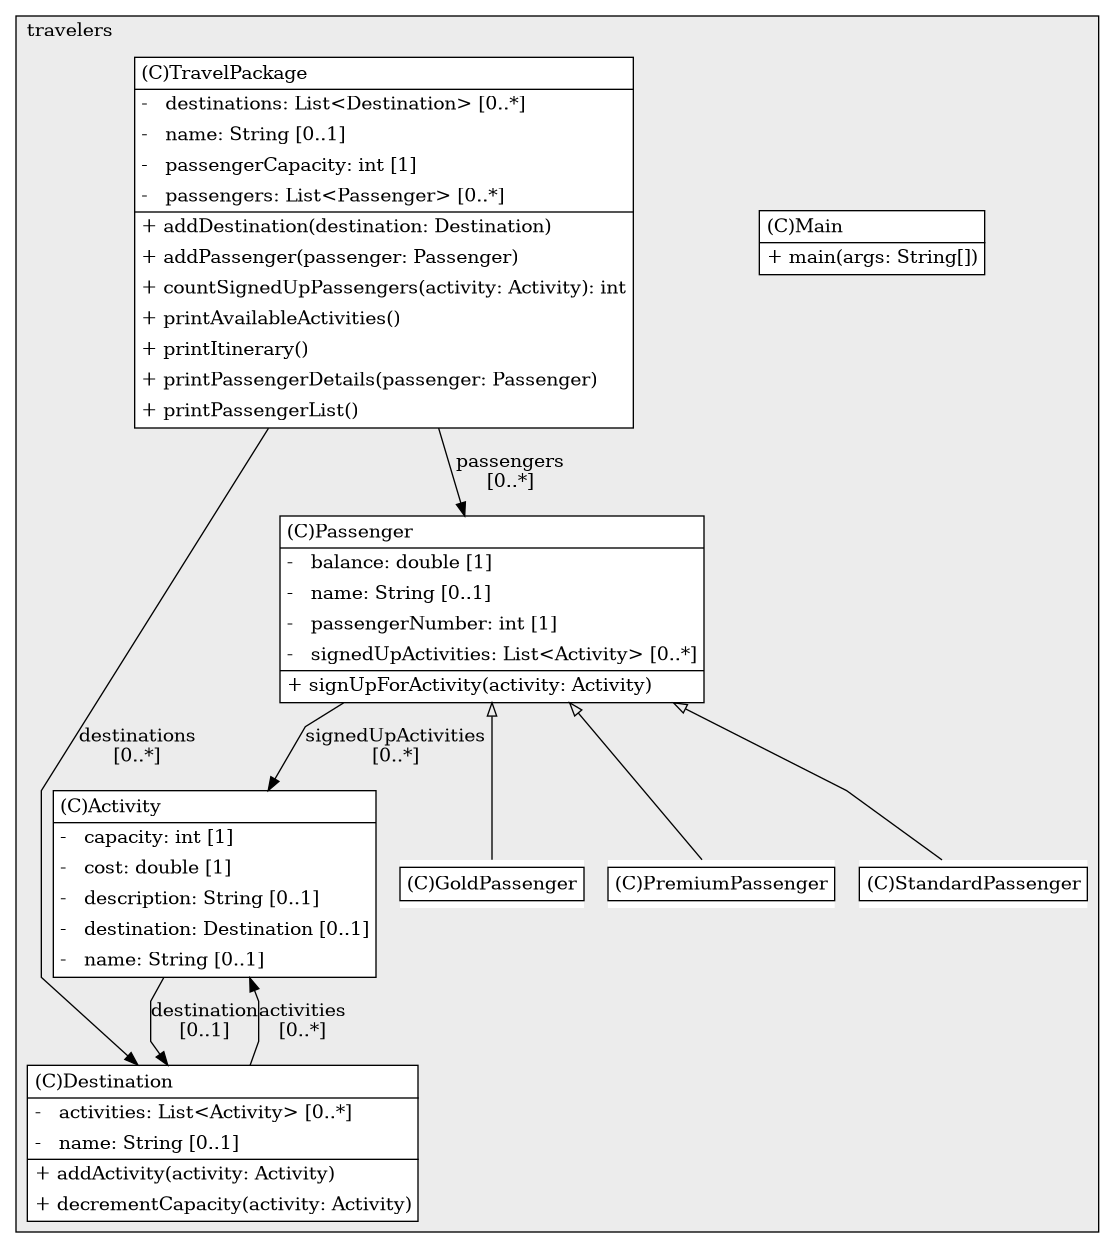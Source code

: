 @startuml main

/' diagram meta data start
config=StructureConfiguration;
{
  "projectClassification": {
    "searchMode": "OpenProject", // OpenProject, AllProjects
    "includedProjects": "",
    "pathEndKeywords": "*.impl",
    "isClientPath": "",
    "isClientName": "",
    "isTestPath": "",
    "isTestName": "",
    "isMappingPath": "",
    "isMappingName": "",
    "isDataAccessPath": "",
    "isDataAccessName": "",
    "isDataStructurePath": "",
    "isDataStructureName": "",
    "isInterfaceStructuresPath": "",
    "isInterfaceStructuresName": "",
    "isEntryPointPath": "",
    "isEntryPointName": "",
    "treatFinalFieldsAsMandatory": false
  },
  "graphRestriction": {
    "classPackageExcludeFilter": "",
    "classPackageIncludeFilter": "",
    "classNameExcludeFilter": "",
    "classNameIncludeFilter": "",
    "methodNameExcludeFilter": "",
    "methodNameIncludeFilter": "",
    "removeByInheritance": "", // inheritance/annotation based filtering is done in a second step
    "removeByAnnotation": "",
    "removeByClassPackage": "", // cleanup the graph after inheritance/annotation based filtering is done
    "removeByClassName": "",
    "cutMappings": false,
    "cutEnum": true,
    "cutTests": true,
    "cutClient": true,
    "cutDataAccess": false,
    "cutInterfaceStructures": false,
    "cutDataStructures": false,
    "cutGetterAndSetter": true,
    "cutConstructors": true
  },
  "graphTraversal": {
    "forwardDepth": 6,
    "backwardDepth": 6,
    "classPackageExcludeFilter": "",
    "classPackageIncludeFilter": "",
    "classNameExcludeFilter": "",
    "classNameIncludeFilter": "",
    "methodNameExcludeFilter": "",
    "methodNameIncludeFilter": "",
    "hideMappings": false,
    "hideDataStructures": false,
    "hidePrivateMethods": true,
    "hideInterfaceCalls": true, // indirection: implementation -> interface (is hidden) -> implementation
    "onlyShowApplicationEntryPoints": false, // root node is included
    "useMethodCallsForStructureDiagram": "ForwardOnly" // ForwardOnly, BothDirections, No
  },
  "details": {
    "aggregation": "GroupByClass", // ByClass, GroupByClass, None
    "showClassGenericTypes": true,
    "showMethods": true,
    "showMethodParameterNames": true,
    "showMethodParameterTypes": true,
    "showMethodReturnType": true,
    "showPackageLevels": 2,
    "showDetailedClassStructure": true
  },
  "rootClass": "com.travelers.Main",
  "extensionCallbackMethod": "" // qualified.class.name#methodName - signature: public static String method(String)
}
diagram meta data end '/



digraph g {
    rankdir="TB"
    splines=polyline
    

'nodes 
subgraph cluster_1268939788 { 
   	label=travelers
	labeljust=l
	fillcolor="#ececec"
	style=filled
   
   Activity686236639[
	label=<<TABLE BORDER="1" CELLBORDER="0" CELLPADDING="4" CELLSPACING="0">
<TR><TD ALIGN="LEFT" >(C)Activity</TD></TR>
<HR/>
<TR><TD ALIGN="LEFT" >-   capacity: int [1]</TD></TR>
<TR><TD ALIGN="LEFT" >-   cost: double [1]</TD></TR>
<TR><TD ALIGN="LEFT" >-   description: String [0..1]</TD></TR>
<TR><TD ALIGN="LEFT" >-   destination: Destination [0..1]</TD></TR>
<TR><TD ALIGN="LEFT" >-   name: String [0..1]</TD></TR>
</TABLE>>
	style=filled
	margin=0
	shape=plaintext
	fillcolor="#FFFFFF"
];

Destination686236639[
	label=<<TABLE BORDER="1" CELLBORDER="0" CELLPADDING="4" CELLSPACING="0">
<TR><TD ALIGN="LEFT" >(C)Destination</TD></TR>
<HR/>
<TR><TD ALIGN="LEFT" >-   activities: List&lt;Activity&gt; [0..*]</TD></TR>
<TR><TD ALIGN="LEFT" >-   name: String [0..1]</TD></TR>
<HR/>
<TR><TD ALIGN="LEFT" >+ addActivity(activity: Activity)</TD></TR>
<TR><TD ALIGN="LEFT" >+ decrementCapacity(activity: Activity)</TD></TR>
</TABLE>>
	style=filled
	margin=0
	shape=plaintext
	fillcolor="#FFFFFF"
];

GoldPassenger686236639[
	label=<<TABLE BORDER="1" CELLBORDER="0" CELLPADDING="4" CELLSPACING="0">
<TR><TD ALIGN="LEFT" >(C)GoldPassenger</TD></TR>
</TABLE>>
	style=filled
	margin=0
	shape=plaintext
	fillcolor="#FFFFFF"
];

Main686236639[
	label=<<TABLE BORDER="1" CELLBORDER="0" CELLPADDING="4" CELLSPACING="0">
<TR><TD ALIGN="LEFT" >(C)Main</TD></TR>
<HR/>
<TR><TD ALIGN="LEFT" >+ main(args: String[])</TD></TR>
</TABLE>>
	style=filled
	margin=0
	shape=plaintext
	fillcolor="#FFFFFF"
];

Passenger686236639[
	label=<<TABLE BORDER="1" CELLBORDER="0" CELLPADDING="4" CELLSPACING="0">
<TR><TD ALIGN="LEFT" >(C)Passenger</TD></TR>
<HR/>
<TR><TD ALIGN="LEFT" >-   balance: double [1]</TD></TR>
<TR><TD ALIGN="LEFT" >-   name: String [0..1]</TD></TR>
<TR><TD ALIGN="LEFT" >-   passengerNumber: int [1]</TD></TR>
<TR><TD ALIGN="LEFT" >-   signedUpActivities: List&lt;Activity&gt; [0..*]</TD></TR>
<HR/>
<TR><TD ALIGN="LEFT" >+ signUpForActivity(activity: Activity)</TD></TR>
</TABLE>>
	style=filled
	margin=0
	shape=plaintext
	fillcolor="#FFFFFF"
];

PremiumPassenger686236639[
	label=<<TABLE BORDER="1" CELLBORDER="0" CELLPADDING="4" CELLSPACING="0">
<TR><TD ALIGN="LEFT" >(C)PremiumPassenger</TD></TR>
</TABLE>>
	style=filled
	margin=0
	shape=plaintext
	fillcolor="#FFFFFF"
];

StandardPassenger686236639[
	label=<<TABLE BORDER="1" CELLBORDER="0" CELLPADDING="4" CELLSPACING="0">
<TR><TD ALIGN="LEFT" >(C)StandardPassenger</TD></TR>
</TABLE>>
	style=filled
	margin=0
	shape=plaintext
	fillcolor="#FFFFFF"
];

TravelPackage686236639[
	label=<<TABLE BORDER="1" CELLBORDER="0" CELLPADDING="4" CELLSPACING="0">
<TR><TD ALIGN="LEFT" >(C)TravelPackage</TD></TR>
<HR/>
<TR><TD ALIGN="LEFT" >-   destinations: List&lt;Destination&gt; [0..*]</TD></TR>
<TR><TD ALIGN="LEFT" >-   name: String [0..1]</TD></TR>
<TR><TD ALIGN="LEFT" >-   passengerCapacity: int [1]</TD></TR>
<TR><TD ALIGN="LEFT" >-   passengers: List&lt;Passenger&gt; [0..*]</TD></TR>
<HR/>
<TR><TD ALIGN="LEFT" >+ addDestination(destination: Destination)</TD></TR>
<TR><TD ALIGN="LEFT" >+ addPassenger(passenger: Passenger)</TD></TR>
<TR><TD ALIGN="LEFT" >+ countSignedUpPassengers(activity: Activity): int</TD></TR>
<TR><TD ALIGN="LEFT" >+ printAvailableActivities()</TD></TR>
<TR><TD ALIGN="LEFT" >+ printItinerary()</TD></TR>
<TR><TD ALIGN="LEFT" >+ printPassengerDetails(passenger: Passenger)</TD></TR>
<TR><TD ALIGN="LEFT" >+ printPassengerList()</TD></TR>
</TABLE>>
	style=filled
	margin=0
	shape=plaintext
	fillcolor="#FFFFFF"
];
} 

'edges    
Activity686236639 -> Destination686236639[label="destination
[0..1]"];
Destination686236639 -> Activity686236639[label="activities
[0..*]"];
Passenger686236639 -> Activity686236639[label="signedUpActivities
[0..*]"];
Passenger686236639 -> GoldPassenger686236639[arrowhead=none, arrowtail=empty, dir=both];
Passenger686236639 -> PremiumPassenger686236639[arrowhead=none, arrowtail=empty, dir=both];
Passenger686236639 -> StandardPassenger686236639[arrowhead=none, arrowtail=empty, dir=both];
TravelPackage686236639 -> Destination686236639[label="destinations
[0..*]"];
TravelPackage686236639 -> Passenger686236639[label="passengers
[0..*]"];
    
}
@enduml